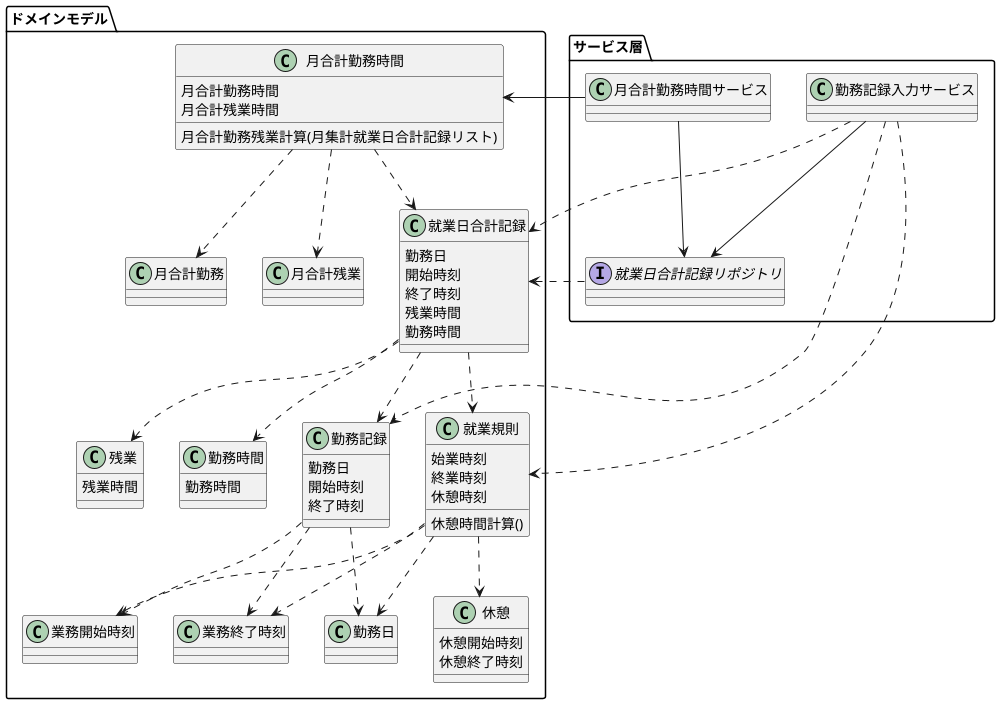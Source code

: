 @startuml kintaiD
package ドメインモデル{
    class 勤務記録{
        勤務日
        開始時刻
        終了時刻
    }
    class 就業規則{
        始業時刻
        終業時刻
        休憩時刻

        休憩時間計算()
    }
    class 勤務日{
    }
    class 業務開始時刻{
    }
    class 業務終了時刻{
    }

    class 休憩{
        休憩開始時刻
        休憩終了時刻
    }
    class 残業{
        残業時間
    }
    
    class 勤務時間{
        勤務時間
    }
    class 就業日合計記録{
        勤務日
        開始時刻
        終了時刻
        残業時間
        勤務時間
    }
    class 月合計勤務時間{
        月合計勤務時間
        月合計残業時間
        月合計勤務残業計算(月集計就業日合計記録リスト)
    }
    class 月合計勤務{
    }
    class 月合計残業{
    }
    就業日合計記録 ..> 勤務時間
    就業日合計記録 ..> 残業
    就業日合計記録 ..> 就業規則
    就業日合計記録 ..> 勤務記録

    就業規則 ..> 休憩
    就業規則 ..> 勤務日
    就業規則 ..> 業務開始時刻
    就業規則 ..> 業務終了時刻
    
    勤務記録 ..> 勤務日
    勤務記録 ..> 業務開始時刻
    勤務記録 ..> 業務終了時刻

    月合計勤務時間 ..> 就業日合計記録
    月合計勤務時間 ..> 月合計勤務
    月合計勤務時間 ..> 月合計残業
}
package サービス層{
    class 勤務記録入力サービス{

    }
    interface 就業日合計記録リポジトリ{

    }
    class 月合計勤務時間サービス{
    }

    勤務記録入力サービス ..> 就業日合計記録
    勤務記録入力サービス --> 就業日合計記録リポジトリ
    勤務記録入力サービス ..> 勤務記録
    就業日合計記録リポジトリ..> 就業日合計記録
    勤務記録入力サービス ..> 就業規則
    月合計勤務時間サービス --> 就業日合計記録リポジトリ
    月合計勤務時間サービス -left-> 月合計勤務時間

}
@enduml